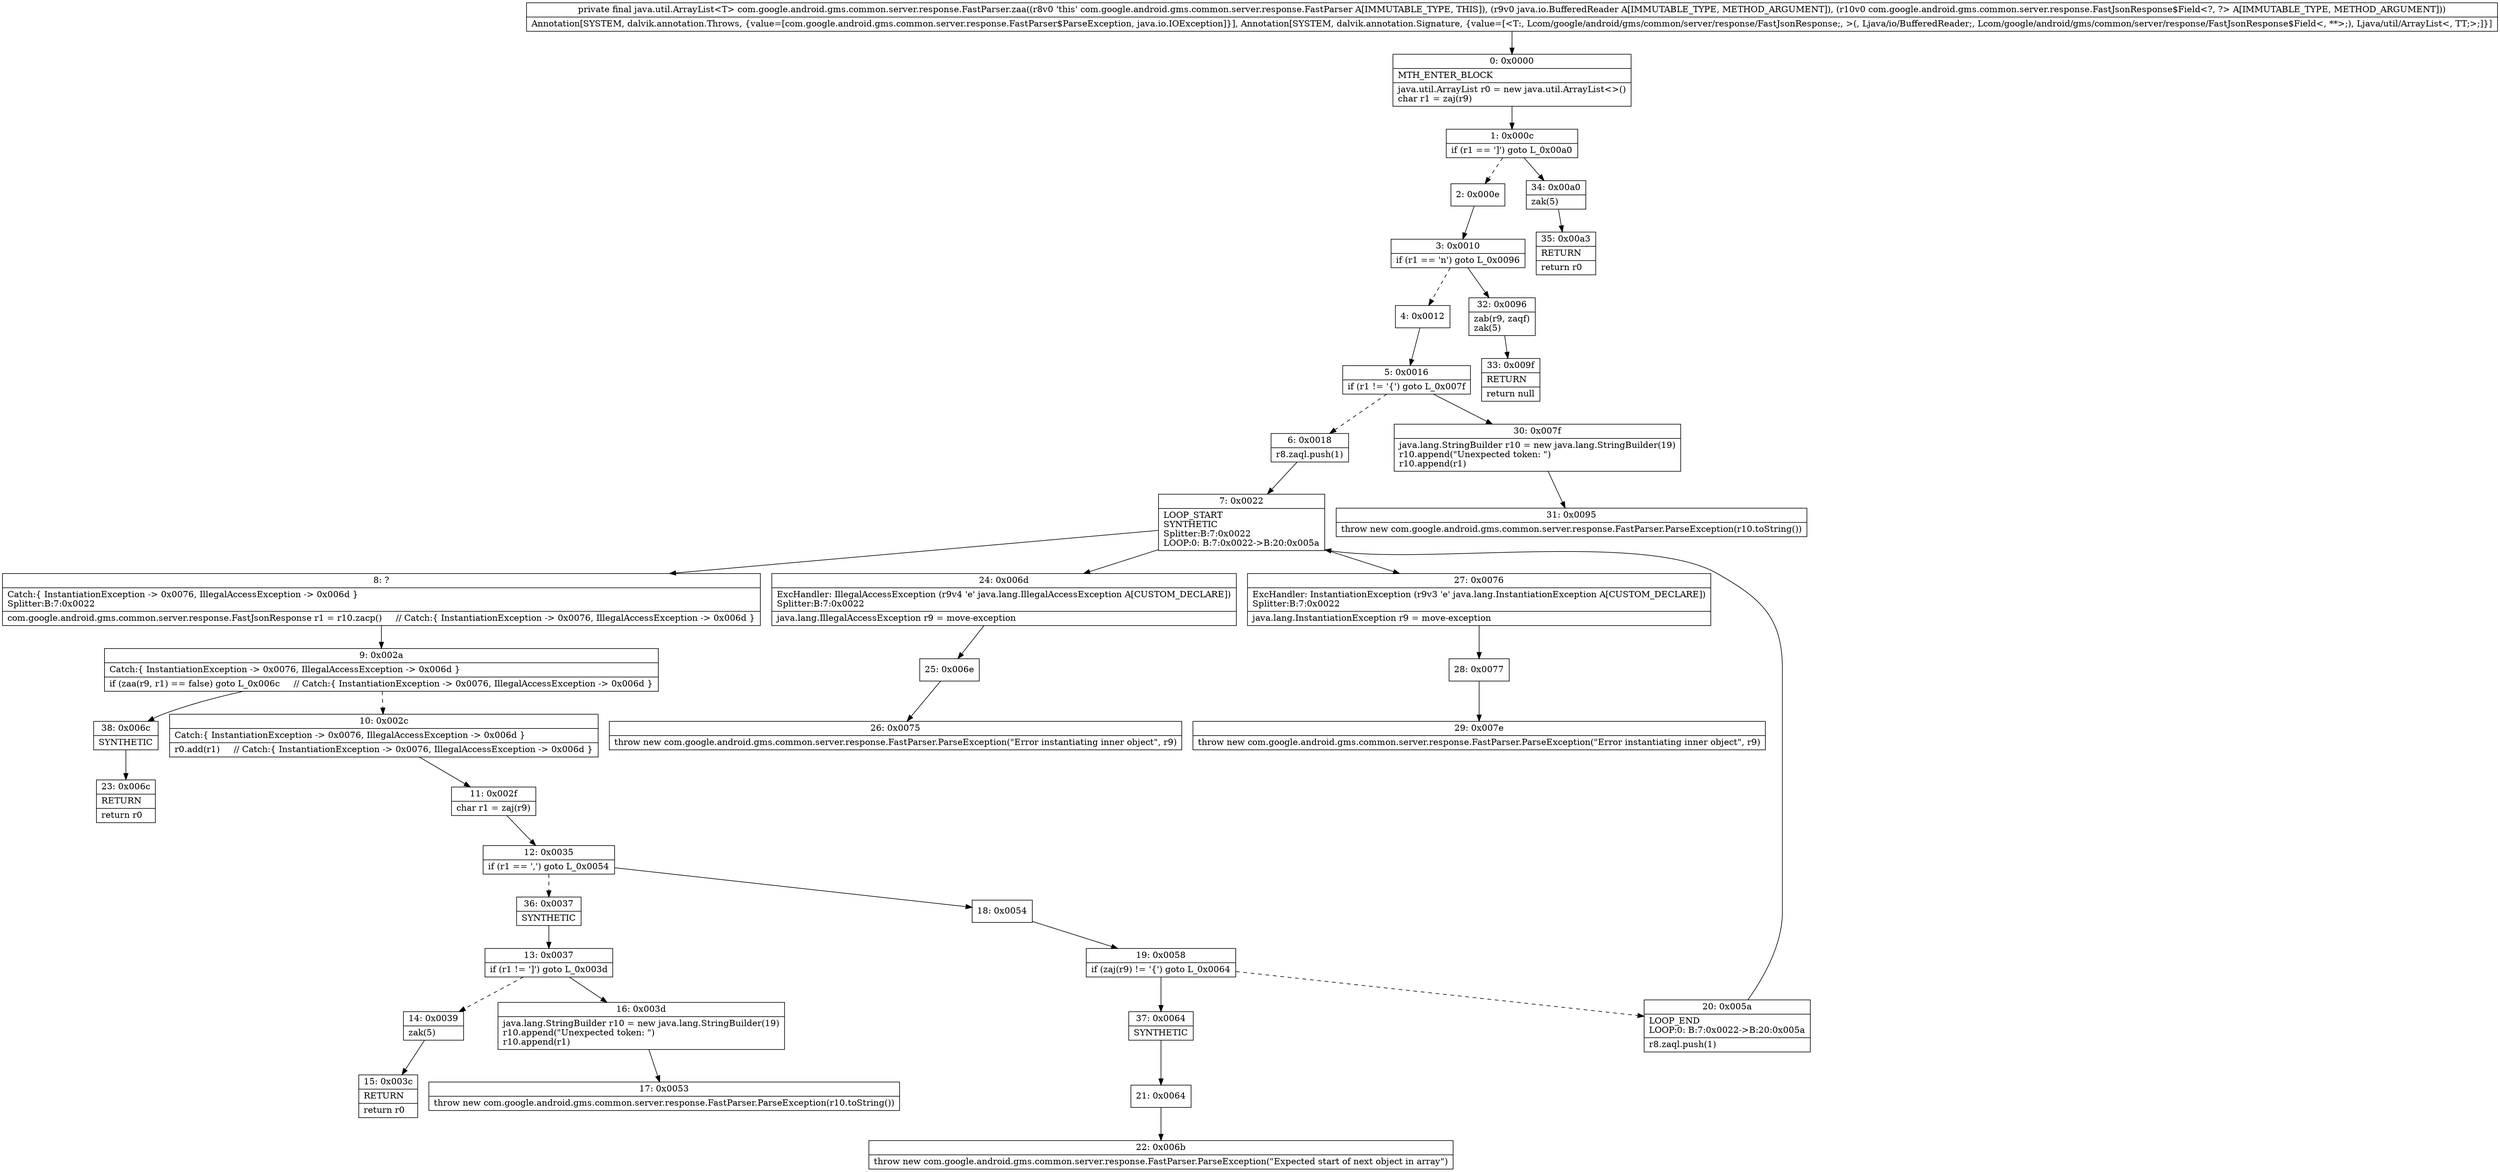 digraph "CFG forcom.google.android.gms.common.server.response.FastParser.zaa(Ljava\/io\/BufferedReader;Lcom\/google\/android\/gms\/common\/server\/response\/FastJsonResponse$Field;)Ljava\/util\/ArrayList;" {
Node_0 [shape=record,label="{0\:\ 0x0000|MTH_ENTER_BLOCK\l|java.util.ArrayList r0 = new java.util.ArrayList\<\>()\lchar r1 = zaj(r9)\l}"];
Node_1 [shape=record,label="{1\:\ 0x000c|if (r1 == ']') goto L_0x00a0\l}"];
Node_2 [shape=record,label="{2\:\ 0x000e}"];
Node_3 [shape=record,label="{3\:\ 0x0010|if (r1 == 'n') goto L_0x0096\l}"];
Node_4 [shape=record,label="{4\:\ 0x0012}"];
Node_5 [shape=record,label="{5\:\ 0x0016|if (r1 != '\{') goto L_0x007f\l}"];
Node_6 [shape=record,label="{6\:\ 0x0018|r8.zaql.push(1)\l}"];
Node_7 [shape=record,label="{7\:\ 0x0022|LOOP_START\lSYNTHETIC\lSplitter:B:7:0x0022\lLOOP:0: B:7:0x0022\-\>B:20:0x005a\l}"];
Node_8 [shape=record,label="{8\:\ ?|Catch:\{ InstantiationException \-\> 0x0076, IllegalAccessException \-\> 0x006d \}\lSplitter:B:7:0x0022\l|com.google.android.gms.common.server.response.FastJsonResponse r1 = r10.zacp()     \/\/ Catch:\{ InstantiationException \-\> 0x0076, IllegalAccessException \-\> 0x006d \}\l}"];
Node_9 [shape=record,label="{9\:\ 0x002a|Catch:\{ InstantiationException \-\> 0x0076, IllegalAccessException \-\> 0x006d \}\l|if (zaa(r9, r1) == false) goto L_0x006c     \/\/ Catch:\{ InstantiationException \-\> 0x0076, IllegalAccessException \-\> 0x006d \}\l}"];
Node_10 [shape=record,label="{10\:\ 0x002c|Catch:\{ InstantiationException \-\> 0x0076, IllegalAccessException \-\> 0x006d \}\l|r0.add(r1)     \/\/ Catch:\{ InstantiationException \-\> 0x0076, IllegalAccessException \-\> 0x006d \}\l}"];
Node_11 [shape=record,label="{11\:\ 0x002f|char r1 = zaj(r9)\l}"];
Node_12 [shape=record,label="{12\:\ 0x0035|if (r1 == ',') goto L_0x0054\l}"];
Node_13 [shape=record,label="{13\:\ 0x0037|if (r1 != ']') goto L_0x003d\l}"];
Node_14 [shape=record,label="{14\:\ 0x0039|zak(5)\l}"];
Node_15 [shape=record,label="{15\:\ 0x003c|RETURN\l|return r0\l}"];
Node_16 [shape=record,label="{16\:\ 0x003d|java.lang.StringBuilder r10 = new java.lang.StringBuilder(19)\lr10.append(\"Unexpected token: \")\lr10.append(r1)\l}"];
Node_17 [shape=record,label="{17\:\ 0x0053|throw new com.google.android.gms.common.server.response.FastParser.ParseException(r10.toString())\l}"];
Node_18 [shape=record,label="{18\:\ 0x0054}"];
Node_19 [shape=record,label="{19\:\ 0x0058|if (zaj(r9) != '\{') goto L_0x0064\l}"];
Node_20 [shape=record,label="{20\:\ 0x005a|LOOP_END\lLOOP:0: B:7:0x0022\-\>B:20:0x005a\l|r8.zaql.push(1)\l}"];
Node_21 [shape=record,label="{21\:\ 0x0064}"];
Node_22 [shape=record,label="{22\:\ 0x006b|throw new com.google.android.gms.common.server.response.FastParser.ParseException(\"Expected start of next object in array\")\l}"];
Node_23 [shape=record,label="{23\:\ 0x006c|RETURN\l|return r0\l}"];
Node_24 [shape=record,label="{24\:\ 0x006d|ExcHandler: IllegalAccessException (r9v4 'e' java.lang.IllegalAccessException A[CUSTOM_DECLARE])\lSplitter:B:7:0x0022\l|java.lang.IllegalAccessException r9 = move\-exception\l}"];
Node_25 [shape=record,label="{25\:\ 0x006e}"];
Node_26 [shape=record,label="{26\:\ 0x0075|throw new com.google.android.gms.common.server.response.FastParser.ParseException(\"Error instantiating inner object\", r9)\l}"];
Node_27 [shape=record,label="{27\:\ 0x0076|ExcHandler: InstantiationException (r9v3 'e' java.lang.InstantiationException A[CUSTOM_DECLARE])\lSplitter:B:7:0x0022\l|java.lang.InstantiationException r9 = move\-exception\l}"];
Node_28 [shape=record,label="{28\:\ 0x0077}"];
Node_29 [shape=record,label="{29\:\ 0x007e|throw new com.google.android.gms.common.server.response.FastParser.ParseException(\"Error instantiating inner object\", r9)\l}"];
Node_30 [shape=record,label="{30\:\ 0x007f|java.lang.StringBuilder r10 = new java.lang.StringBuilder(19)\lr10.append(\"Unexpected token: \")\lr10.append(r1)\l}"];
Node_31 [shape=record,label="{31\:\ 0x0095|throw new com.google.android.gms.common.server.response.FastParser.ParseException(r10.toString())\l}"];
Node_32 [shape=record,label="{32\:\ 0x0096|zab(r9, zaqf)\lzak(5)\l}"];
Node_33 [shape=record,label="{33\:\ 0x009f|RETURN\l|return null\l}"];
Node_34 [shape=record,label="{34\:\ 0x00a0|zak(5)\l}"];
Node_35 [shape=record,label="{35\:\ 0x00a3|RETURN\l|return r0\l}"];
Node_36 [shape=record,label="{36\:\ 0x0037|SYNTHETIC\l}"];
Node_37 [shape=record,label="{37\:\ 0x0064|SYNTHETIC\l}"];
Node_38 [shape=record,label="{38\:\ 0x006c|SYNTHETIC\l}"];
MethodNode[shape=record,label="{private final java.util.ArrayList\<T\> com.google.android.gms.common.server.response.FastParser.zaa((r8v0 'this' com.google.android.gms.common.server.response.FastParser A[IMMUTABLE_TYPE, THIS]), (r9v0 java.io.BufferedReader A[IMMUTABLE_TYPE, METHOD_ARGUMENT]), (r10v0 com.google.android.gms.common.server.response.FastJsonResponse$Field\<?, ?\> A[IMMUTABLE_TYPE, METHOD_ARGUMENT]))  | Annotation[SYSTEM, dalvik.annotation.Throws, \{value=[com.google.android.gms.common.server.response.FastParser$ParseException, java.io.IOException]\}], Annotation[SYSTEM, dalvik.annotation.Signature, \{value=[\<T:, Lcom\/google\/android\/gms\/common\/server\/response\/FastJsonResponse;, \>(, Ljava\/io\/BufferedReader;, Lcom\/google\/android\/gms\/common\/server\/response\/FastJsonResponse$Field\<, **\>;), Ljava\/util\/ArrayList\<, TT;\>;]\}]\l}"];
MethodNode -> Node_0;
Node_0 -> Node_1;
Node_1 -> Node_2[style=dashed];
Node_1 -> Node_34;
Node_2 -> Node_3;
Node_3 -> Node_4[style=dashed];
Node_3 -> Node_32;
Node_4 -> Node_5;
Node_5 -> Node_6[style=dashed];
Node_5 -> Node_30;
Node_6 -> Node_7;
Node_7 -> Node_8;
Node_7 -> Node_27;
Node_7 -> Node_24;
Node_8 -> Node_9;
Node_9 -> Node_10[style=dashed];
Node_9 -> Node_38;
Node_10 -> Node_11;
Node_11 -> Node_12;
Node_12 -> Node_18;
Node_12 -> Node_36[style=dashed];
Node_13 -> Node_14[style=dashed];
Node_13 -> Node_16;
Node_14 -> Node_15;
Node_16 -> Node_17;
Node_18 -> Node_19;
Node_19 -> Node_20[style=dashed];
Node_19 -> Node_37;
Node_20 -> Node_7;
Node_21 -> Node_22;
Node_24 -> Node_25;
Node_25 -> Node_26;
Node_27 -> Node_28;
Node_28 -> Node_29;
Node_30 -> Node_31;
Node_32 -> Node_33;
Node_34 -> Node_35;
Node_36 -> Node_13;
Node_37 -> Node_21;
Node_38 -> Node_23;
}

